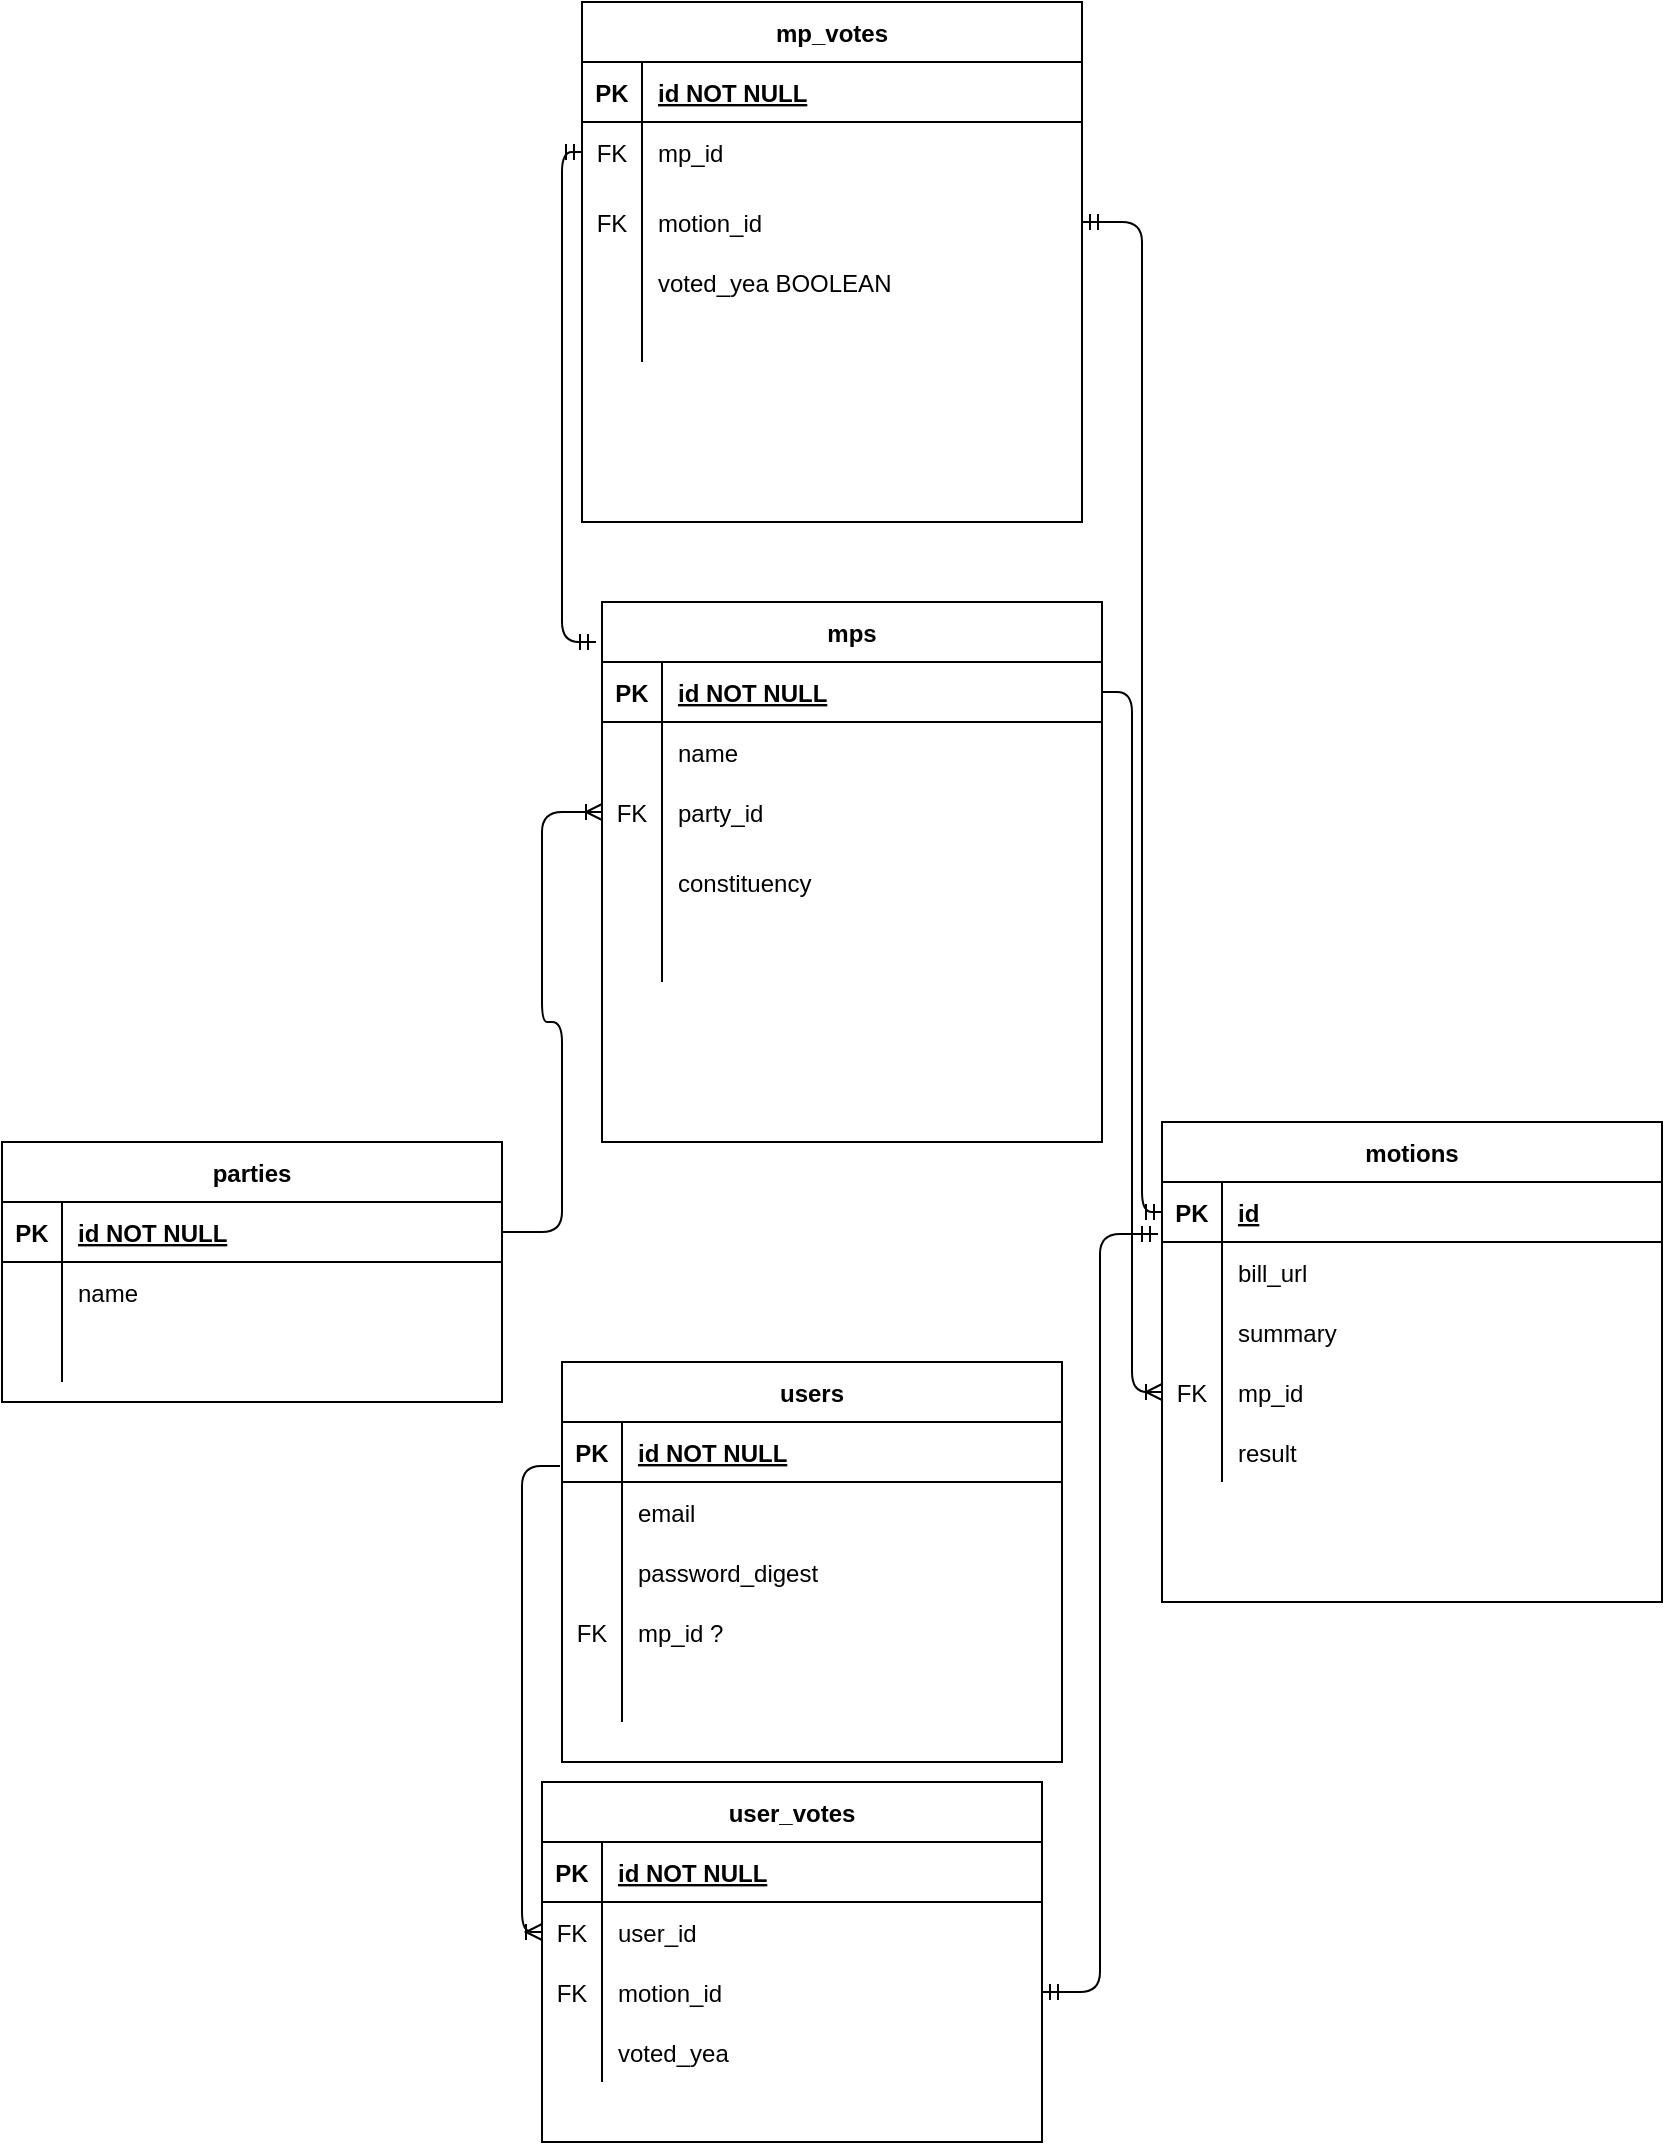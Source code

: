 <mxfile version="14.2.9" type="github">
  <diagram id="R2lEEEUBdFMjLlhIrx00" name="Page-1">
    <mxGraphModel dx="866" dy="1715" grid="1" gridSize="10" guides="1" tooltips="1" connect="1" arrows="1" fold="1" page="1" pageScale="1" pageWidth="850" pageHeight="1100" math="0" shadow="0" extFonts="Permanent Marker^https://fonts.googleapis.com/css?family=Permanent+Marker">
      <root>
        <mxCell id="0" />
        <mxCell id="1" parent="0" />
        <mxCell id="C-vyLk0tnHw3VtMMgP7b-2" value="parties" style="shape=table;startSize=30;container=1;collapsible=1;childLayout=tableLayout;fixedRows=1;rowLines=0;fontStyle=1;align=center;resizeLast=1;" parent="1" vertex="1">
          <mxGeometry x="20" y="30" width="250" height="130" as="geometry" />
        </mxCell>
        <mxCell id="C-vyLk0tnHw3VtMMgP7b-3" value="" style="shape=partialRectangle;collapsible=0;dropTarget=0;pointerEvents=0;fillColor=none;points=[[0,0.5],[1,0.5]];portConstraint=eastwest;top=0;left=0;right=0;bottom=1;" parent="C-vyLk0tnHw3VtMMgP7b-2" vertex="1">
          <mxGeometry y="30" width="250" height="30" as="geometry" />
        </mxCell>
        <mxCell id="C-vyLk0tnHw3VtMMgP7b-4" value="PK" style="shape=partialRectangle;overflow=hidden;connectable=0;fillColor=none;top=0;left=0;bottom=0;right=0;fontStyle=1;" parent="C-vyLk0tnHw3VtMMgP7b-3" vertex="1">
          <mxGeometry width="30" height="30" as="geometry" />
        </mxCell>
        <mxCell id="C-vyLk0tnHw3VtMMgP7b-5" value="id NOT NULL" style="shape=partialRectangle;overflow=hidden;connectable=0;fillColor=none;top=0;left=0;bottom=0;right=0;align=left;spacingLeft=6;fontStyle=5;" parent="C-vyLk0tnHw3VtMMgP7b-3" vertex="1">
          <mxGeometry x="30" width="220" height="30" as="geometry" />
        </mxCell>
        <mxCell id="C-vyLk0tnHw3VtMMgP7b-6" value="" style="shape=partialRectangle;collapsible=0;dropTarget=0;pointerEvents=0;fillColor=none;points=[[0,0.5],[1,0.5]];portConstraint=eastwest;top=0;left=0;right=0;bottom=0;" parent="C-vyLk0tnHw3VtMMgP7b-2" vertex="1">
          <mxGeometry y="60" width="250" height="30" as="geometry" />
        </mxCell>
        <mxCell id="C-vyLk0tnHw3VtMMgP7b-7" value="" style="shape=partialRectangle;overflow=hidden;connectable=0;fillColor=none;top=0;left=0;bottom=0;right=0;" parent="C-vyLk0tnHw3VtMMgP7b-6" vertex="1">
          <mxGeometry width="30" height="30" as="geometry" />
        </mxCell>
        <mxCell id="C-vyLk0tnHw3VtMMgP7b-8" value="name" style="shape=partialRectangle;overflow=hidden;connectable=0;fillColor=none;top=0;left=0;bottom=0;right=0;align=left;spacingLeft=6;" parent="C-vyLk0tnHw3VtMMgP7b-6" vertex="1">
          <mxGeometry x="30" width="220" height="30" as="geometry" />
        </mxCell>
        <mxCell id="C-vyLk0tnHw3VtMMgP7b-9" value="" style="shape=partialRectangle;collapsible=0;dropTarget=0;pointerEvents=0;fillColor=none;points=[[0,0.5],[1,0.5]];portConstraint=eastwest;top=0;left=0;right=0;bottom=0;" parent="C-vyLk0tnHw3VtMMgP7b-2" vertex="1">
          <mxGeometry y="90" width="250" height="30" as="geometry" />
        </mxCell>
        <mxCell id="C-vyLk0tnHw3VtMMgP7b-10" value="" style="shape=partialRectangle;overflow=hidden;connectable=0;fillColor=none;top=0;left=0;bottom=0;right=0;" parent="C-vyLk0tnHw3VtMMgP7b-9" vertex="1">
          <mxGeometry width="30" height="30" as="geometry" />
        </mxCell>
        <mxCell id="C-vyLk0tnHw3VtMMgP7b-11" value="" style="shape=partialRectangle;overflow=hidden;connectable=0;fillColor=none;top=0;left=0;bottom=0;right=0;align=left;spacingLeft=6;" parent="C-vyLk0tnHw3VtMMgP7b-9" vertex="1">
          <mxGeometry x="30" width="220" height="30" as="geometry" />
        </mxCell>
        <mxCell id="C-vyLk0tnHw3VtMMgP7b-13" value="motions" style="shape=table;startSize=30;container=1;collapsible=1;childLayout=tableLayout;fixedRows=1;rowLines=0;fontStyle=1;align=center;resizeLast=1;" parent="1" vertex="1">
          <mxGeometry x="600" y="20" width="250" height="240" as="geometry" />
        </mxCell>
        <mxCell id="C-vyLk0tnHw3VtMMgP7b-14" value="" style="shape=partialRectangle;collapsible=0;dropTarget=0;pointerEvents=0;fillColor=none;points=[[0,0.5],[1,0.5]];portConstraint=eastwest;top=0;left=0;right=0;bottom=1;" parent="C-vyLk0tnHw3VtMMgP7b-13" vertex="1">
          <mxGeometry y="30" width="250" height="30" as="geometry" />
        </mxCell>
        <mxCell id="C-vyLk0tnHw3VtMMgP7b-15" value="PK" style="shape=partialRectangle;overflow=hidden;connectable=0;fillColor=none;top=0;left=0;bottom=0;right=0;fontStyle=1;" parent="C-vyLk0tnHw3VtMMgP7b-14" vertex="1">
          <mxGeometry width="30" height="30" as="geometry" />
        </mxCell>
        <mxCell id="C-vyLk0tnHw3VtMMgP7b-16" value="id" style="shape=partialRectangle;overflow=hidden;connectable=0;fillColor=none;top=0;left=0;bottom=0;right=0;align=left;spacingLeft=6;fontStyle=5;" parent="C-vyLk0tnHw3VtMMgP7b-14" vertex="1">
          <mxGeometry x="30" width="220" height="30" as="geometry" />
        </mxCell>
        <mxCell id="C-vyLk0tnHw3VtMMgP7b-17" value="" style="shape=partialRectangle;collapsible=0;dropTarget=0;pointerEvents=0;fillColor=none;points=[[0,0.5],[1,0.5]];portConstraint=eastwest;top=0;left=0;right=0;bottom=0;" parent="C-vyLk0tnHw3VtMMgP7b-13" vertex="1">
          <mxGeometry y="60" width="250" height="30" as="geometry" />
        </mxCell>
        <mxCell id="C-vyLk0tnHw3VtMMgP7b-18" value="" style="shape=partialRectangle;overflow=hidden;connectable=0;fillColor=none;top=0;left=0;bottom=0;right=0;" parent="C-vyLk0tnHw3VtMMgP7b-17" vertex="1">
          <mxGeometry width="30" height="30" as="geometry" />
        </mxCell>
        <mxCell id="C-vyLk0tnHw3VtMMgP7b-19" value="bill_url" style="shape=partialRectangle;overflow=hidden;connectable=0;fillColor=none;top=0;left=0;bottom=0;right=0;align=left;spacingLeft=6;" parent="C-vyLk0tnHw3VtMMgP7b-17" vertex="1">
          <mxGeometry x="30" width="220" height="30" as="geometry" />
        </mxCell>
        <mxCell id="C-vyLk0tnHw3VtMMgP7b-20" value="" style="shape=partialRectangle;collapsible=0;dropTarget=0;pointerEvents=0;fillColor=none;points=[[0,0.5],[1,0.5]];portConstraint=eastwest;top=0;left=0;right=0;bottom=0;" parent="C-vyLk0tnHw3VtMMgP7b-13" vertex="1">
          <mxGeometry y="90" width="250" height="30" as="geometry" />
        </mxCell>
        <mxCell id="C-vyLk0tnHw3VtMMgP7b-21" value="" style="shape=partialRectangle;overflow=hidden;connectable=0;fillColor=none;top=0;left=0;bottom=0;right=0;" parent="C-vyLk0tnHw3VtMMgP7b-20" vertex="1">
          <mxGeometry width="30" height="30" as="geometry" />
        </mxCell>
        <mxCell id="C-vyLk0tnHw3VtMMgP7b-22" value="summary" style="shape=partialRectangle;overflow=hidden;connectable=0;fillColor=none;top=0;left=0;bottom=0;right=0;align=left;spacingLeft=6;" parent="C-vyLk0tnHw3VtMMgP7b-20" vertex="1">
          <mxGeometry x="30" width="220" height="30" as="geometry" />
        </mxCell>
        <mxCell id="sFfiGuZRwqUlT06JXa_e-4" style="shape=partialRectangle;collapsible=0;dropTarget=0;pointerEvents=0;fillColor=none;points=[[0,0.5],[1,0.5]];portConstraint=eastwest;top=0;left=0;right=0;bottom=0;" parent="C-vyLk0tnHw3VtMMgP7b-13" vertex="1">
          <mxGeometry y="120" width="250" height="30" as="geometry" />
        </mxCell>
        <mxCell id="sFfiGuZRwqUlT06JXa_e-5" value="FK" style="shape=partialRectangle;overflow=hidden;connectable=0;fillColor=none;top=0;left=0;bottom=0;right=0;" parent="sFfiGuZRwqUlT06JXa_e-4" vertex="1">
          <mxGeometry width="30" height="30" as="geometry" />
        </mxCell>
        <mxCell id="sFfiGuZRwqUlT06JXa_e-6" value="mp_id" style="shape=partialRectangle;overflow=hidden;connectable=0;fillColor=none;top=0;left=0;bottom=0;right=0;align=left;spacingLeft=6;" parent="sFfiGuZRwqUlT06JXa_e-4" vertex="1">
          <mxGeometry x="30" width="220" height="30" as="geometry" />
        </mxCell>
        <mxCell id="yZ64DF6x_PZrupY_nI5W-43" style="shape=partialRectangle;collapsible=0;dropTarget=0;pointerEvents=0;fillColor=none;points=[[0,0.5],[1,0.5]];portConstraint=eastwest;top=0;left=0;right=0;bottom=0;" vertex="1" parent="C-vyLk0tnHw3VtMMgP7b-13">
          <mxGeometry y="150" width="250" height="30" as="geometry" />
        </mxCell>
        <mxCell id="yZ64DF6x_PZrupY_nI5W-44" style="shape=partialRectangle;overflow=hidden;connectable=0;fillColor=none;top=0;left=0;bottom=0;right=0;" vertex="1" parent="yZ64DF6x_PZrupY_nI5W-43">
          <mxGeometry width="30" height="30" as="geometry" />
        </mxCell>
        <mxCell id="yZ64DF6x_PZrupY_nI5W-45" value="result" style="shape=partialRectangle;overflow=hidden;connectable=0;fillColor=none;top=0;left=0;bottom=0;right=0;align=left;spacingLeft=6;" vertex="1" parent="yZ64DF6x_PZrupY_nI5W-43">
          <mxGeometry x="30" width="220" height="30" as="geometry" />
        </mxCell>
        <mxCell id="C-vyLk0tnHw3VtMMgP7b-23" value="mps" style="shape=table;startSize=30;container=1;collapsible=1;childLayout=tableLayout;fixedRows=1;rowLines=0;fontStyle=1;align=center;resizeLast=1;" parent="1" vertex="1">
          <mxGeometry x="320" y="-240" width="250" height="270" as="geometry" />
        </mxCell>
        <mxCell id="C-vyLk0tnHw3VtMMgP7b-24" value="" style="shape=partialRectangle;collapsible=0;dropTarget=0;pointerEvents=0;fillColor=none;points=[[0,0.5],[1,0.5]];portConstraint=eastwest;top=0;left=0;right=0;bottom=1;" parent="C-vyLk0tnHw3VtMMgP7b-23" vertex="1">
          <mxGeometry y="30" width="250" height="30" as="geometry" />
        </mxCell>
        <mxCell id="C-vyLk0tnHw3VtMMgP7b-25" value="PK" style="shape=partialRectangle;overflow=hidden;connectable=0;fillColor=none;top=0;left=0;bottom=0;right=0;fontStyle=1;" parent="C-vyLk0tnHw3VtMMgP7b-24" vertex="1">
          <mxGeometry width="30" height="30" as="geometry" />
        </mxCell>
        <mxCell id="C-vyLk0tnHw3VtMMgP7b-26" value="id NOT NULL" style="shape=partialRectangle;overflow=hidden;connectable=0;fillColor=none;top=0;left=0;bottom=0;right=0;align=left;spacingLeft=6;fontStyle=5;" parent="C-vyLk0tnHw3VtMMgP7b-24" vertex="1">
          <mxGeometry x="30" width="220" height="30" as="geometry" />
        </mxCell>
        <mxCell id="C-vyLk0tnHw3VtMMgP7b-27" value="" style="shape=partialRectangle;collapsible=0;dropTarget=0;pointerEvents=0;fillColor=none;points=[[0,0.5],[1,0.5]];portConstraint=eastwest;top=0;left=0;right=0;bottom=0;" parent="C-vyLk0tnHw3VtMMgP7b-23" vertex="1">
          <mxGeometry y="60" width="250" height="30" as="geometry" />
        </mxCell>
        <mxCell id="C-vyLk0tnHw3VtMMgP7b-28" value="" style="shape=partialRectangle;overflow=hidden;connectable=0;fillColor=none;top=0;left=0;bottom=0;right=0;" parent="C-vyLk0tnHw3VtMMgP7b-27" vertex="1">
          <mxGeometry width="30" height="30" as="geometry" />
        </mxCell>
        <mxCell id="C-vyLk0tnHw3VtMMgP7b-29" value="name" style="shape=partialRectangle;overflow=hidden;connectable=0;fillColor=none;top=0;left=0;bottom=0;right=0;align=left;spacingLeft=6;" parent="C-vyLk0tnHw3VtMMgP7b-27" vertex="1">
          <mxGeometry x="30" width="220" height="30" as="geometry" />
        </mxCell>
        <mxCell id="sFfiGuZRwqUlT06JXa_e-1" style="shape=partialRectangle;collapsible=0;dropTarget=0;pointerEvents=0;fillColor=none;points=[[0,0.5],[1,0.5]];portConstraint=eastwest;top=0;left=0;right=0;bottom=0;" parent="C-vyLk0tnHw3VtMMgP7b-23" vertex="1">
          <mxGeometry y="90" width="250" height="30" as="geometry" />
        </mxCell>
        <mxCell id="sFfiGuZRwqUlT06JXa_e-2" value="FK" style="shape=partialRectangle;overflow=hidden;connectable=0;fillColor=none;top=0;left=0;bottom=0;right=0;" parent="sFfiGuZRwqUlT06JXa_e-1" vertex="1">
          <mxGeometry width="30" height="30" as="geometry" />
        </mxCell>
        <mxCell id="sFfiGuZRwqUlT06JXa_e-3" value="party_id" style="shape=partialRectangle;overflow=hidden;connectable=0;fillColor=none;top=0;left=0;bottom=0;right=0;align=left;spacingLeft=6;" parent="sFfiGuZRwqUlT06JXa_e-1" vertex="1">
          <mxGeometry x="30" width="220" height="30" as="geometry" />
        </mxCell>
        <mxCell id="yZ64DF6x_PZrupY_nI5W-1" style="shape=partialRectangle;collapsible=0;dropTarget=0;pointerEvents=0;fillColor=none;points=[[0,0.5],[1,0.5]];portConstraint=eastwest;top=0;left=0;right=0;bottom=0;" vertex="1" parent="C-vyLk0tnHw3VtMMgP7b-23">
          <mxGeometry y="120" width="250" height="40" as="geometry" />
        </mxCell>
        <mxCell id="yZ64DF6x_PZrupY_nI5W-2" style="shape=partialRectangle;overflow=hidden;connectable=0;fillColor=none;top=0;left=0;bottom=0;right=0;" vertex="1" parent="yZ64DF6x_PZrupY_nI5W-1">
          <mxGeometry width="30" height="40" as="geometry" />
        </mxCell>
        <mxCell id="yZ64DF6x_PZrupY_nI5W-3" value="constituency" style="shape=partialRectangle;overflow=hidden;connectable=0;fillColor=none;top=0;left=0;bottom=0;right=0;align=left;spacingLeft=6;" vertex="1" parent="yZ64DF6x_PZrupY_nI5W-1">
          <mxGeometry x="30" width="220" height="40" as="geometry" />
        </mxCell>
        <mxCell id="yZ64DF6x_PZrupY_nI5W-40" style="shape=partialRectangle;collapsible=0;dropTarget=0;pointerEvents=0;fillColor=none;points=[[0,0.5],[1,0.5]];portConstraint=eastwest;top=0;left=0;right=0;bottom=0;" vertex="1" parent="C-vyLk0tnHw3VtMMgP7b-23">
          <mxGeometry y="160" width="250" height="30" as="geometry" />
        </mxCell>
        <mxCell id="yZ64DF6x_PZrupY_nI5W-41" style="shape=partialRectangle;overflow=hidden;connectable=0;fillColor=none;top=0;left=0;bottom=0;right=0;" vertex="1" parent="yZ64DF6x_PZrupY_nI5W-40">
          <mxGeometry width="30" height="30" as="geometry" />
        </mxCell>
        <mxCell id="yZ64DF6x_PZrupY_nI5W-42" value="" style="shape=partialRectangle;overflow=hidden;connectable=0;fillColor=none;top=0;left=0;bottom=0;right=0;align=left;spacingLeft=6;" vertex="1" parent="yZ64DF6x_PZrupY_nI5W-40">
          <mxGeometry x="30" width="220" height="30" as="geometry" />
        </mxCell>
        <mxCell id="sFfiGuZRwqUlT06JXa_e-7" value="mp_votes" style="shape=table;startSize=30;container=1;collapsible=1;childLayout=tableLayout;fixedRows=1;rowLines=0;fontStyle=1;align=center;resizeLast=1;" parent="1" vertex="1">
          <mxGeometry x="310" y="-540" width="250" height="260" as="geometry" />
        </mxCell>
        <mxCell id="sFfiGuZRwqUlT06JXa_e-8" value="" style="shape=partialRectangle;collapsible=0;dropTarget=0;pointerEvents=0;fillColor=none;points=[[0,0.5],[1,0.5]];portConstraint=eastwest;top=0;left=0;right=0;bottom=1;" parent="sFfiGuZRwqUlT06JXa_e-7" vertex="1">
          <mxGeometry y="30" width="250" height="30" as="geometry" />
        </mxCell>
        <mxCell id="sFfiGuZRwqUlT06JXa_e-9" value="PK" style="shape=partialRectangle;overflow=hidden;connectable=0;fillColor=none;top=0;left=0;bottom=0;right=0;fontStyle=1;" parent="sFfiGuZRwqUlT06JXa_e-8" vertex="1">
          <mxGeometry width="30" height="30" as="geometry" />
        </mxCell>
        <mxCell id="sFfiGuZRwqUlT06JXa_e-10" value="id NOT NULL" style="shape=partialRectangle;overflow=hidden;connectable=0;fillColor=none;top=0;left=0;bottom=0;right=0;align=left;spacingLeft=6;fontStyle=5;" parent="sFfiGuZRwqUlT06JXa_e-8" vertex="1">
          <mxGeometry x="30" width="220" height="30" as="geometry" />
        </mxCell>
        <mxCell id="sFfiGuZRwqUlT06JXa_e-11" value="" style="shape=partialRectangle;collapsible=0;dropTarget=0;pointerEvents=0;fillColor=none;points=[[0,0.5],[1,0.5]];portConstraint=eastwest;top=0;left=0;right=0;bottom=0;" parent="sFfiGuZRwqUlT06JXa_e-7" vertex="1">
          <mxGeometry y="60" width="250" height="30" as="geometry" />
        </mxCell>
        <mxCell id="sFfiGuZRwqUlT06JXa_e-12" value="FK" style="shape=partialRectangle;overflow=hidden;connectable=0;fillColor=none;top=0;left=0;bottom=0;right=0;" parent="sFfiGuZRwqUlT06JXa_e-11" vertex="1">
          <mxGeometry width="30" height="30" as="geometry" />
        </mxCell>
        <mxCell id="sFfiGuZRwqUlT06JXa_e-13" value="mp_id" style="shape=partialRectangle;overflow=hidden;connectable=0;fillColor=none;top=0;left=0;bottom=0;right=0;align=left;spacingLeft=6;" parent="sFfiGuZRwqUlT06JXa_e-11" vertex="1">
          <mxGeometry x="30" width="220" height="30" as="geometry" />
        </mxCell>
        <mxCell id="sFfiGuZRwqUlT06JXa_e-14" style="shape=partialRectangle;collapsible=0;dropTarget=0;pointerEvents=0;fillColor=none;points=[[0,0.5],[1,0.5]];portConstraint=eastwest;top=0;left=0;right=0;bottom=0;" parent="sFfiGuZRwqUlT06JXa_e-7" vertex="1">
          <mxGeometry y="90" width="250" height="40" as="geometry" />
        </mxCell>
        <mxCell id="sFfiGuZRwqUlT06JXa_e-15" value="FK" style="shape=partialRectangle;overflow=hidden;connectable=0;fillColor=none;top=0;left=0;bottom=0;right=0;" parent="sFfiGuZRwqUlT06JXa_e-14" vertex="1">
          <mxGeometry width="30" height="40" as="geometry" />
        </mxCell>
        <mxCell id="sFfiGuZRwqUlT06JXa_e-16" value="motion_id" style="shape=partialRectangle;overflow=hidden;connectable=0;fillColor=none;top=0;left=0;bottom=0;right=0;align=left;spacingLeft=6;" parent="sFfiGuZRwqUlT06JXa_e-14" vertex="1">
          <mxGeometry x="30" width="220" height="40" as="geometry" />
        </mxCell>
        <mxCell id="sFfiGuZRwqUlT06JXa_e-17" style="shape=partialRectangle;collapsible=0;dropTarget=0;pointerEvents=0;fillColor=none;points=[[0,0.5],[1,0.5]];portConstraint=eastwest;top=0;left=0;right=0;bottom=0;" parent="sFfiGuZRwqUlT06JXa_e-7" vertex="1">
          <mxGeometry y="130" width="250" height="20" as="geometry" />
        </mxCell>
        <mxCell id="sFfiGuZRwqUlT06JXa_e-18" style="shape=partialRectangle;overflow=hidden;connectable=0;fillColor=none;top=0;left=0;bottom=0;right=0;" parent="sFfiGuZRwqUlT06JXa_e-17" vertex="1">
          <mxGeometry width="30" height="20" as="geometry" />
        </mxCell>
        <mxCell id="sFfiGuZRwqUlT06JXa_e-19" value="voted_yea BOOLEAN" style="shape=partialRectangle;overflow=hidden;connectable=0;fillColor=none;top=0;left=0;bottom=0;right=0;align=left;spacingLeft=6;" parent="sFfiGuZRwqUlT06JXa_e-17" vertex="1">
          <mxGeometry x="30" width="220" height="20" as="geometry" />
        </mxCell>
        <mxCell id="sFfiGuZRwqUlT06JXa_e-20" style="shape=partialRectangle;collapsible=0;dropTarget=0;pointerEvents=0;fillColor=none;points=[[0,0.5],[1,0.5]];portConstraint=eastwest;top=0;left=0;right=0;bottom=0;" parent="sFfiGuZRwqUlT06JXa_e-7" vertex="1">
          <mxGeometry y="150" width="250" height="30" as="geometry" />
        </mxCell>
        <mxCell id="sFfiGuZRwqUlT06JXa_e-21" style="shape=partialRectangle;overflow=hidden;connectable=0;fillColor=none;top=0;left=0;bottom=0;right=0;" parent="sFfiGuZRwqUlT06JXa_e-20" vertex="1">
          <mxGeometry width="30" height="30" as="geometry" />
        </mxCell>
        <mxCell id="sFfiGuZRwqUlT06JXa_e-22" value="" style="shape=partialRectangle;overflow=hidden;connectable=0;fillColor=none;top=0;left=0;bottom=0;right=0;align=left;spacingLeft=6;" parent="sFfiGuZRwqUlT06JXa_e-20" vertex="1">
          <mxGeometry x="30" width="220" height="30" as="geometry" />
        </mxCell>
        <mxCell id="sFfiGuZRwqUlT06JXa_e-23" value="" style="edgeStyle=elbowEdgeStyle;fontSize=12;html=1;endArrow=ERoneToMany;entryX=0;entryY=0.5;entryDx=0;entryDy=0;exitX=1;exitY=0.5;exitDx=0;exitDy=0;" parent="1" source="C-vyLk0tnHw3VtMMgP7b-24" target="sFfiGuZRwqUlT06JXa_e-4" edge="1">
          <mxGeometry width="100" height="100" relative="1" as="geometry">
            <mxPoint x="620" y="-185" as="sourcePoint" />
            <mxPoint x="480" y="310" as="targetPoint" />
          </mxGeometry>
        </mxCell>
        <mxCell id="sFfiGuZRwqUlT06JXa_e-24" value="" style="edgeStyle=entityRelationEdgeStyle;fontSize=12;html=1;endArrow=ERoneToMany;entryX=0;entryY=0.5;entryDx=0;entryDy=0;exitX=1;exitY=0.5;exitDx=0;exitDy=0;" parent="1" source="C-vyLk0tnHw3VtMMgP7b-3" target="sFfiGuZRwqUlT06JXa_e-1" edge="1">
          <mxGeometry width="100" height="100" relative="1" as="geometry">
            <mxPoint x="150" y="-130" as="sourcePoint" />
            <mxPoint x="200" y="-20" as="targetPoint" />
          </mxGeometry>
        </mxCell>
        <mxCell id="yZ64DF6x_PZrupY_nI5W-4" value="users" style="shape=table;startSize=30;container=1;collapsible=1;childLayout=tableLayout;fixedRows=1;rowLines=0;fontStyle=1;align=center;resizeLast=1;" vertex="1" parent="1">
          <mxGeometry x="300" y="140" width="250" height="200" as="geometry" />
        </mxCell>
        <mxCell id="yZ64DF6x_PZrupY_nI5W-5" value="" style="shape=partialRectangle;collapsible=0;dropTarget=0;pointerEvents=0;fillColor=none;points=[[0,0.5],[1,0.5]];portConstraint=eastwest;top=0;left=0;right=0;bottom=1;" vertex="1" parent="yZ64DF6x_PZrupY_nI5W-4">
          <mxGeometry y="30" width="250" height="30" as="geometry" />
        </mxCell>
        <mxCell id="yZ64DF6x_PZrupY_nI5W-6" value="PK" style="shape=partialRectangle;overflow=hidden;connectable=0;fillColor=none;top=0;left=0;bottom=0;right=0;fontStyle=1;" vertex="1" parent="yZ64DF6x_PZrupY_nI5W-5">
          <mxGeometry width="30" height="30" as="geometry" />
        </mxCell>
        <mxCell id="yZ64DF6x_PZrupY_nI5W-7" value="id NOT NULL" style="shape=partialRectangle;overflow=hidden;connectable=0;fillColor=none;top=0;left=0;bottom=0;right=0;align=left;spacingLeft=6;fontStyle=5;" vertex="1" parent="yZ64DF6x_PZrupY_nI5W-5">
          <mxGeometry x="30" width="220" height="30" as="geometry" />
        </mxCell>
        <mxCell id="yZ64DF6x_PZrupY_nI5W-8" value="" style="shape=partialRectangle;collapsible=0;dropTarget=0;pointerEvents=0;fillColor=none;points=[[0,0.5],[1,0.5]];portConstraint=eastwest;top=0;left=0;right=0;bottom=0;" vertex="1" parent="yZ64DF6x_PZrupY_nI5W-4">
          <mxGeometry y="60" width="250" height="30" as="geometry" />
        </mxCell>
        <mxCell id="yZ64DF6x_PZrupY_nI5W-9" value="" style="shape=partialRectangle;overflow=hidden;connectable=0;fillColor=none;top=0;left=0;bottom=0;right=0;" vertex="1" parent="yZ64DF6x_PZrupY_nI5W-8">
          <mxGeometry width="30" height="30" as="geometry" />
        </mxCell>
        <mxCell id="yZ64DF6x_PZrupY_nI5W-10" value="email" style="shape=partialRectangle;overflow=hidden;connectable=0;fillColor=none;top=0;left=0;bottom=0;right=0;align=left;spacingLeft=6;" vertex="1" parent="yZ64DF6x_PZrupY_nI5W-8">
          <mxGeometry x="30" width="220" height="30" as="geometry" />
        </mxCell>
        <mxCell id="yZ64DF6x_PZrupY_nI5W-11" value="" style="shape=partialRectangle;collapsible=0;dropTarget=0;pointerEvents=0;fillColor=none;points=[[0,0.5],[1,0.5]];portConstraint=eastwest;top=0;left=0;right=0;bottom=0;" vertex="1" parent="yZ64DF6x_PZrupY_nI5W-4">
          <mxGeometry y="90" width="250" height="30" as="geometry" />
        </mxCell>
        <mxCell id="yZ64DF6x_PZrupY_nI5W-12" value="" style="shape=partialRectangle;overflow=hidden;connectable=0;fillColor=none;top=0;left=0;bottom=0;right=0;" vertex="1" parent="yZ64DF6x_PZrupY_nI5W-11">
          <mxGeometry width="30" height="30" as="geometry" />
        </mxCell>
        <mxCell id="yZ64DF6x_PZrupY_nI5W-13" value="password_digest" style="shape=partialRectangle;overflow=hidden;connectable=0;fillColor=none;top=0;left=0;bottom=0;right=0;align=left;spacingLeft=6;" vertex="1" parent="yZ64DF6x_PZrupY_nI5W-11">
          <mxGeometry x="30" width="220" height="30" as="geometry" />
        </mxCell>
        <mxCell id="yZ64DF6x_PZrupY_nI5W-35" style="shape=partialRectangle;collapsible=0;dropTarget=0;pointerEvents=0;fillColor=none;points=[[0,0.5],[1,0.5]];portConstraint=eastwest;top=0;left=0;right=0;bottom=0;" vertex="1" parent="yZ64DF6x_PZrupY_nI5W-4">
          <mxGeometry y="120" width="250" height="30" as="geometry" />
        </mxCell>
        <mxCell id="yZ64DF6x_PZrupY_nI5W-36" value="FK" style="shape=partialRectangle;overflow=hidden;connectable=0;fillColor=none;top=0;left=0;bottom=0;right=0;" vertex="1" parent="yZ64DF6x_PZrupY_nI5W-35">
          <mxGeometry width="30" height="30" as="geometry" />
        </mxCell>
        <mxCell id="yZ64DF6x_PZrupY_nI5W-37" value="mp_id ?" style="shape=partialRectangle;overflow=hidden;connectable=0;fillColor=none;top=0;left=0;bottom=0;right=0;align=left;spacingLeft=6;" vertex="1" parent="yZ64DF6x_PZrupY_nI5W-35">
          <mxGeometry x="30" width="220" height="30" as="geometry" />
        </mxCell>
        <mxCell id="yZ64DF6x_PZrupY_nI5W-30" style="shape=partialRectangle;collapsible=0;dropTarget=0;pointerEvents=0;fillColor=none;points=[[0,0.5],[1,0.5]];portConstraint=eastwest;top=0;left=0;right=0;bottom=0;" vertex="1" parent="yZ64DF6x_PZrupY_nI5W-4">
          <mxGeometry y="150" width="250" height="30" as="geometry" />
        </mxCell>
        <mxCell id="yZ64DF6x_PZrupY_nI5W-31" value="" style="shape=partialRectangle;overflow=hidden;connectable=0;fillColor=none;top=0;left=0;bottom=0;right=0;" vertex="1" parent="yZ64DF6x_PZrupY_nI5W-30">
          <mxGeometry width="30" height="30" as="geometry" />
        </mxCell>
        <mxCell id="yZ64DF6x_PZrupY_nI5W-32" value="" style="shape=partialRectangle;overflow=hidden;connectable=0;fillColor=none;top=0;left=0;bottom=0;right=0;align=left;spacingLeft=6;" vertex="1" parent="yZ64DF6x_PZrupY_nI5W-30">
          <mxGeometry x="30" width="220" height="30" as="geometry" />
        </mxCell>
        <mxCell id="yZ64DF6x_PZrupY_nI5W-14" value="user_votes" style="shape=table;startSize=30;container=1;collapsible=1;childLayout=tableLayout;fixedRows=1;rowLines=0;fontStyle=1;align=center;resizeLast=1;" vertex="1" parent="1">
          <mxGeometry x="290" y="350" width="250" height="180" as="geometry" />
        </mxCell>
        <mxCell id="yZ64DF6x_PZrupY_nI5W-15" value="" style="shape=partialRectangle;collapsible=0;dropTarget=0;pointerEvents=0;fillColor=none;points=[[0,0.5],[1,0.5]];portConstraint=eastwest;top=0;left=0;right=0;bottom=1;" vertex="1" parent="yZ64DF6x_PZrupY_nI5W-14">
          <mxGeometry y="30" width="250" height="30" as="geometry" />
        </mxCell>
        <mxCell id="yZ64DF6x_PZrupY_nI5W-16" value="PK" style="shape=partialRectangle;overflow=hidden;connectable=0;fillColor=none;top=0;left=0;bottom=0;right=0;fontStyle=1;" vertex="1" parent="yZ64DF6x_PZrupY_nI5W-15">
          <mxGeometry width="30" height="30" as="geometry" />
        </mxCell>
        <mxCell id="yZ64DF6x_PZrupY_nI5W-17" value="id NOT NULL" style="shape=partialRectangle;overflow=hidden;connectable=0;fillColor=none;top=0;left=0;bottom=0;right=0;align=left;spacingLeft=6;fontStyle=5;" vertex="1" parent="yZ64DF6x_PZrupY_nI5W-15">
          <mxGeometry x="30" width="220" height="30" as="geometry" />
        </mxCell>
        <mxCell id="yZ64DF6x_PZrupY_nI5W-18" value="" style="shape=partialRectangle;collapsible=0;dropTarget=0;pointerEvents=0;fillColor=none;points=[[0,0.5],[1,0.5]];portConstraint=eastwest;top=0;left=0;right=0;bottom=0;" vertex="1" parent="yZ64DF6x_PZrupY_nI5W-14">
          <mxGeometry y="60" width="250" height="30" as="geometry" />
        </mxCell>
        <mxCell id="yZ64DF6x_PZrupY_nI5W-19" value="FK" style="shape=partialRectangle;overflow=hidden;connectable=0;fillColor=none;top=0;left=0;bottom=0;right=0;" vertex="1" parent="yZ64DF6x_PZrupY_nI5W-18">
          <mxGeometry width="30" height="30" as="geometry" />
        </mxCell>
        <mxCell id="yZ64DF6x_PZrupY_nI5W-20" value="user_id" style="shape=partialRectangle;overflow=hidden;connectable=0;fillColor=none;top=0;left=0;bottom=0;right=0;align=left;spacingLeft=6;" vertex="1" parent="yZ64DF6x_PZrupY_nI5W-18">
          <mxGeometry x="30" width="220" height="30" as="geometry" />
        </mxCell>
        <mxCell id="yZ64DF6x_PZrupY_nI5W-21" value="" style="shape=partialRectangle;collapsible=0;dropTarget=0;pointerEvents=0;fillColor=none;points=[[0,0.5],[1,0.5]];portConstraint=eastwest;top=0;left=0;right=0;bottom=0;" vertex="1" parent="yZ64DF6x_PZrupY_nI5W-14">
          <mxGeometry y="90" width="250" height="30" as="geometry" />
        </mxCell>
        <mxCell id="yZ64DF6x_PZrupY_nI5W-22" value="FK" style="shape=partialRectangle;overflow=hidden;connectable=0;fillColor=none;top=0;left=0;bottom=0;right=0;" vertex="1" parent="yZ64DF6x_PZrupY_nI5W-21">
          <mxGeometry width="30" height="30" as="geometry" />
        </mxCell>
        <mxCell id="yZ64DF6x_PZrupY_nI5W-23" value="motion_id" style="shape=partialRectangle;overflow=hidden;connectable=0;fillColor=none;top=0;left=0;bottom=0;right=0;align=left;spacingLeft=6;" vertex="1" parent="yZ64DF6x_PZrupY_nI5W-21">
          <mxGeometry x="30" width="220" height="30" as="geometry" />
        </mxCell>
        <mxCell id="yZ64DF6x_PZrupY_nI5W-24" style="shape=partialRectangle;collapsible=0;dropTarget=0;pointerEvents=0;fillColor=none;points=[[0,0.5],[1,0.5]];portConstraint=eastwest;top=0;left=0;right=0;bottom=0;" vertex="1" parent="yZ64DF6x_PZrupY_nI5W-14">
          <mxGeometry y="120" width="250" height="30" as="geometry" />
        </mxCell>
        <mxCell id="yZ64DF6x_PZrupY_nI5W-25" value="" style="shape=partialRectangle;overflow=hidden;connectable=0;fillColor=none;top=0;left=0;bottom=0;right=0;" vertex="1" parent="yZ64DF6x_PZrupY_nI5W-24">
          <mxGeometry width="30" height="30" as="geometry" />
        </mxCell>
        <mxCell id="yZ64DF6x_PZrupY_nI5W-26" value="voted_yea" style="shape=partialRectangle;overflow=hidden;connectable=0;fillColor=none;top=0;left=0;bottom=0;right=0;align=left;spacingLeft=6;" vertex="1" parent="yZ64DF6x_PZrupY_nI5W-24">
          <mxGeometry x="30" width="220" height="30" as="geometry" />
        </mxCell>
        <mxCell id="yZ64DF6x_PZrupY_nI5W-28" value="" style="edgeStyle=elbowEdgeStyle;fontSize=12;html=1;endArrow=ERmandOne;startArrow=ERmandOne;entryX=0;entryY=0.5;entryDx=0;entryDy=0;exitX=-0.012;exitY=0.074;exitDx=0;exitDy=0;exitPerimeter=0;" edge="1" parent="1" source="C-vyLk0tnHw3VtMMgP7b-23" target="sFfiGuZRwqUlT06JXa_e-11">
          <mxGeometry width="100" height="100" relative="1" as="geometry">
            <mxPoint x="250" y="-240" as="sourcePoint" />
            <mxPoint x="260" y="-360" as="targetPoint" />
            <Array as="points">
              <mxPoint x="300" y="-430" />
              <mxPoint x="270" y="-330" />
            </Array>
          </mxGeometry>
        </mxCell>
        <mxCell id="yZ64DF6x_PZrupY_nI5W-29" value="" style="edgeStyle=elbowEdgeStyle;fontSize=12;html=1;endArrow=ERmandOne;startArrow=ERmandOne;entryX=0;entryY=0.5;entryDx=0;entryDy=0;" edge="1" parent="1" target="C-vyLk0tnHw3VtMMgP7b-14">
          <mxGeometry width="100" height="100" relative="1" as="geometry">
            <mxPoint x="560" y="-430" as="sourcePoint" />
            <mxPoint x="650" y="-90" as="targetPoint" />
            <Array as="points">
              <mxPoint x="590" y="-190" />
            </Array>
          </mxGeometry>
        </mxCell>
        <mxCell id="yZ64DF6x_PZrupY_nI5W-33" value="" style="edgeStyle=elbowEdgeStyle;fontSize=12;html=1;endArrow=ERoneToMany;exitX=-0.004;exitY=0.733;exitDx=0;exitDy=0;exitPerimeter=0;entryX=0;entryY=0.5;entryDx=0;entryDy=0;" edge="1" parent="1" source="yZ64DF6x_PZrupY_nI5W-5" target="yZ64DF6x_PZrupY_nI5W-18">
          <mxGeometry width="100" height="100" relative="1" as="geometry">
            <mxPoint x="400" y="360" as="sourcePoint" />
            <mxPoint x="500" y="260" as="targetPoint" />
            <Array as="points">
              <mxPoint x="280" y="440" />
              <mxPoint x="280" y="420" />
              <mxPoint x="260" y="280" />
            </Array>
          </mxGeometry>
        </mxCell>
        <mxCell id="yZ64DF6x_PZrupY_nI5W-39" value="" style="edgeStyle=elbowEdgeStyle;fontSize=12;html=1;endArrow=ERmandOne;startArrow=ERmandOne;exitX=1;exitY=0.5;exitDx=0;exitDy=0;entryX=-0.008;entryY=0.867;entryDx=0;entryDy=0;entryPerimeter=0;" edge="1" parent="1" source="yZ64DF6x_PZrupY_nI5W-21" target="C-vyLk0tnHw3VtMMgP7b-14">
          <mxGeometry width="100" height="100" relative="1" as="geometry">
            <mxPoint x="400" y="310" as="sourcePoint" />
            <mxPoint x="500" y="210" as="targetPoint" />
          </mxGeometry>
        </mxCell>
      </root>
    </mxGraphModel>
  </diagram>
</mxfile>
